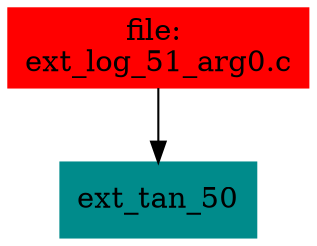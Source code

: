 digraph G {
node [shape=box]

0 [label="file: 
ext_log_51_arg0.c",color=red, style=filled]
1 [label="ext_tan_50",color=cyan4, style=filled]
0 -> 1


}

